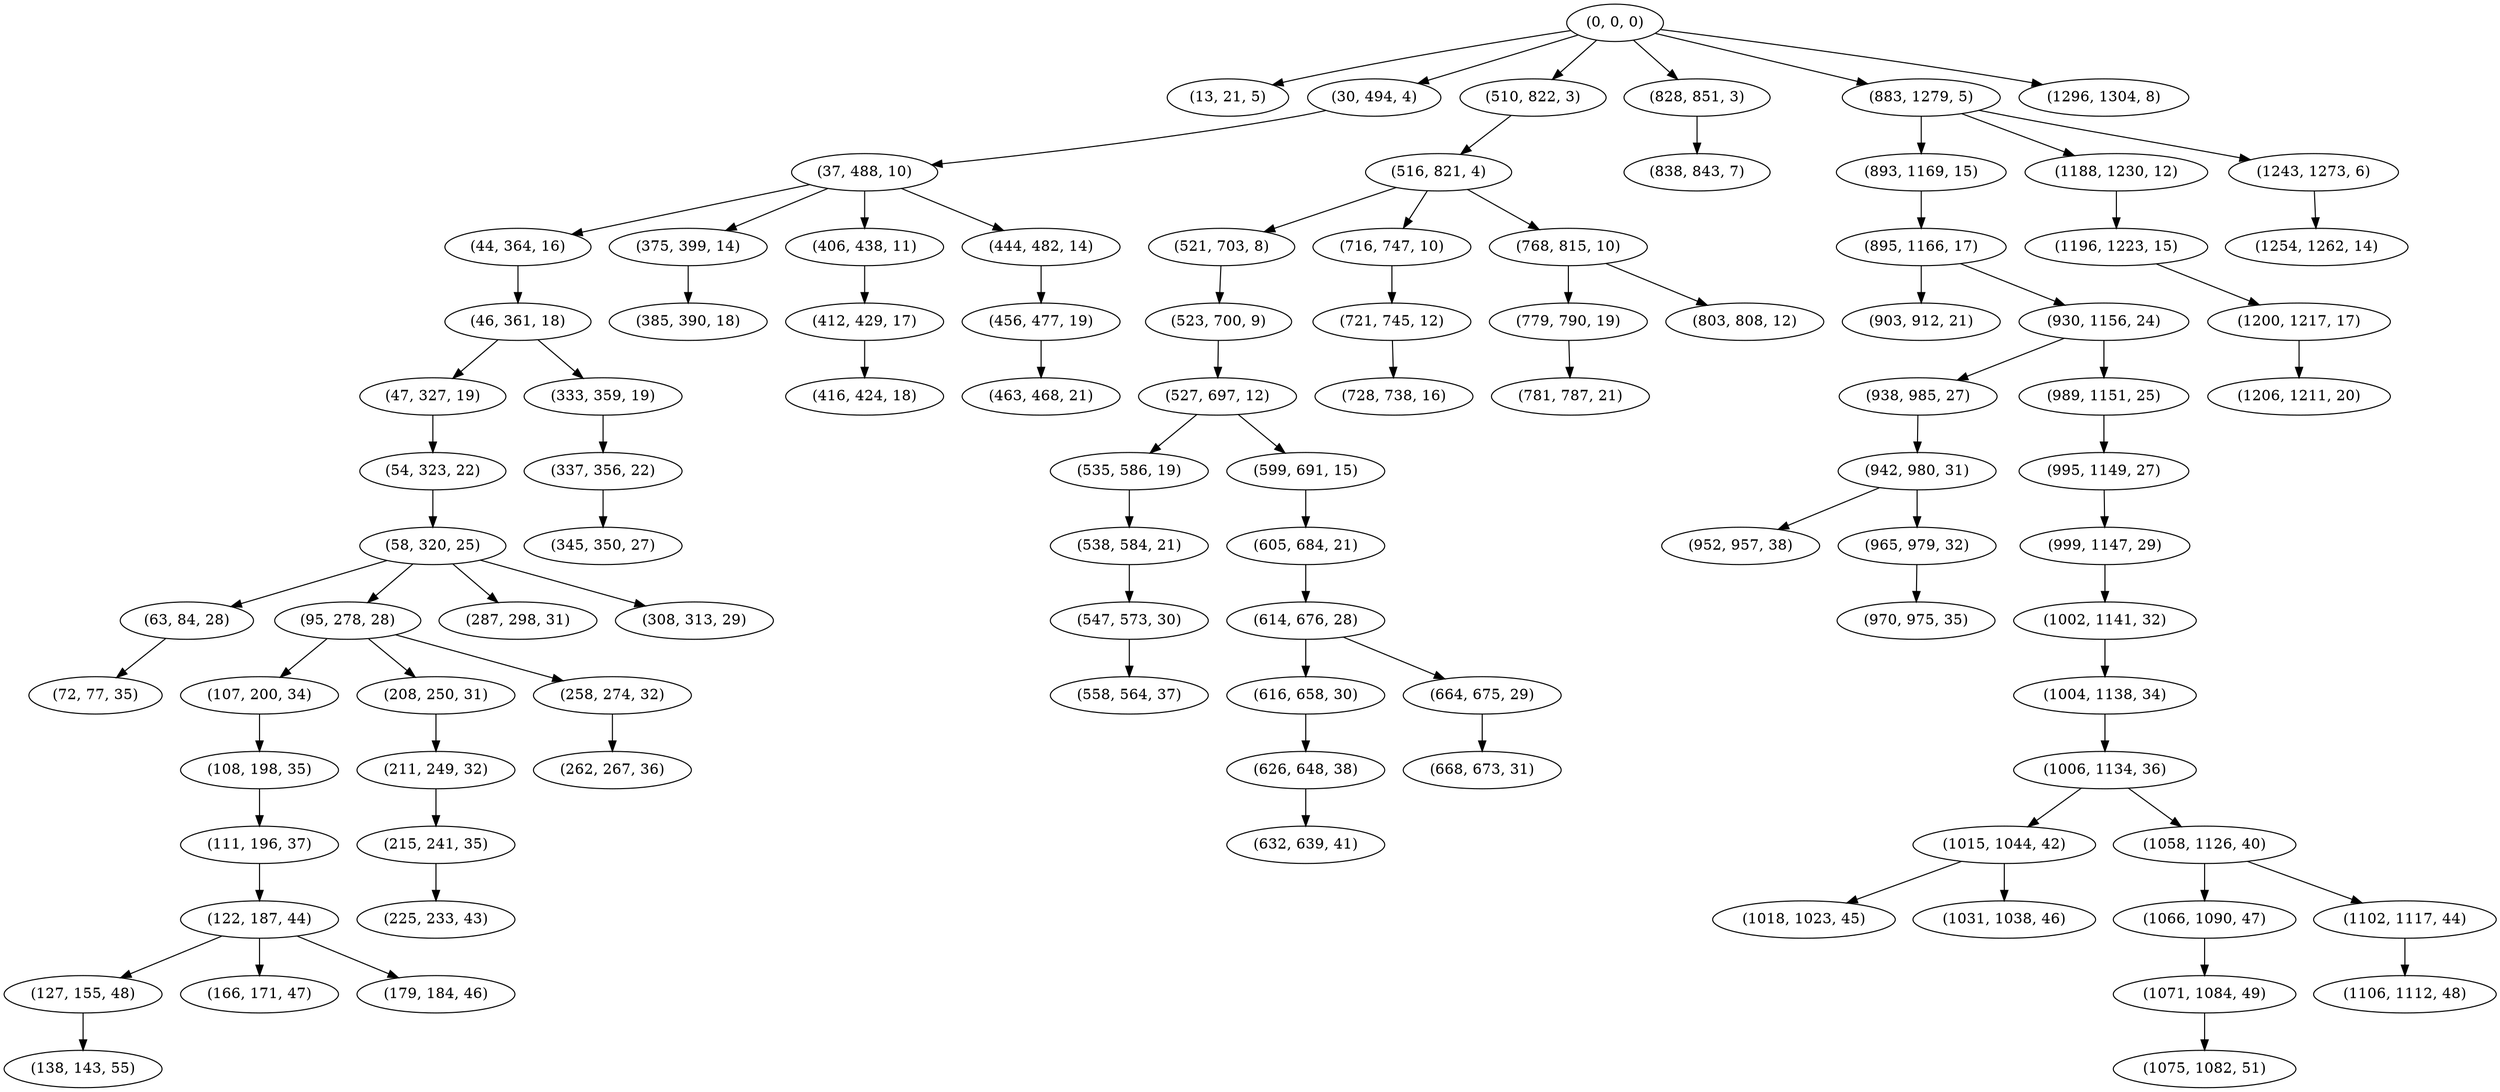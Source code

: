 digraph tree {
    "(0, 0, 0)";
    "(13, 21, 5)";
    "(30, 494, 4)";
    "(37, 488, 10)";
    "(44, 364, 16)";
    "(46, 361, 18)";
    "(47, 327, 19)";
    "(54, 323, 22)";
    "(58, 320, 25)";
    "(63, 84, 28)";
    "(72, 77, 35)";
    "(95, 278, 28)";
    "(107, 200, 34)";
    "(108, 198, 35)";
    "(111, 196, 37)";
    "(122, 187, 44)";
    "(127, 155, 48)";
    "(138, 143, 55)";
    "(166, 171, 47)";
    "(179, 184, 46)";
    "(208, 250, 31)";
    "(211, 249, 32)";
    "(215, 241, 35)";
    "(225, 233, 43)";
    "(258, 274, 32)";
    "(262, 267, 36)";
    "(287, 298, 31)";
    "(308, 313, 29)";
    "(333, 359, 19)";
    "(337, 356, 22)";
    "(345, 350, 27)";
    "(375, 399, 14)";
    "(385, 390, 18)";
    "(406, 438, 11)";
    "(412, 429, 17)";
    "(416, 424, 18)";
    "(444, 482, 14)";
    "(456, 477, 19)";
    "(463, 468, 21)";
    "(510, 822, 3)";
    "(516, 821, 4)";
    "(521, 703, 8)";
    "(523, 700, 9)";
    "(527, 697, 12)";
    "(535, 586, 19)";
    "(538, 584, 21)";
    "(547, 573, 30)";
    "(558, 564, 37)";
    "(599, 691, 15)";
    "(605, 684, 21)";
    "(614, 676, 28)";
    "(616, 658, 30)";
    "(626, 648, 38)";
    "(632, 639, 41)";
    "(664, 675, 29)";
    "(668, 673, 31)";
    "(716, 747, 10)";
    "(721, 745, 12)";
    "(728, 738, 16)";
    "(768, 815, 10)";
    "(779, 790, 19)";
    "(781, 787, 21)";
    "(803, 808, 12)";
    "(828, 851, 3)";
    "(838, 843, 7)";
    "(883, 1279, 5)";
    "(893, 1169, 15)";
    "(895, 1166, 17)";
    "(903, 912, 21)";
    "(930, 1156, 24)";
    "(938, 985, 27)";
    "(942, 980, 31)";
    "(952, 957, 38)";
    "(965, 979, 32)";
    "(970, 975, 35)";
    "(989, 1151, 25)";
    "(995, 1149, 27)";
    "(999, 1147, 29)";
    "(1002, 1141, 32)";
    "(1004, 1138, 34)";
    "(1006, 1134, 36)";
    "(1015, 1044, 42)";
    "(1018, 1023, 45)";
    "(1031, 1038, 46)";
    "(1058, 1126, 40)";
    "(1066, 1090, 47)";
    "(1071, 1084, 49)";
    "(1075, 1082, 51)";
    "(1102, 1117, 44)";
    "(1106, 1112, 48)";
    "(1188, 1230, 12)";
    "(1196, 1223, 15)";
    "(1200, 1217, 17)";
    "(1206, 1211, 20)";
    "(1243, 1273, 6)";
    "(1254, 1262, 14)";
    "(1296, 1304, 8)";
    "(0, 0, 0)" -> "(13, 21, 5)";
    "(0, 0, 0)" -> "(30, 494, 4)";
    "(0, 0, 0)" -> "(510, 822, 3)";
    "(0, 0, 0)" -> "(828, 851, 3)";
    "(0, 0, 0)" -> "(883, 1279, 5)";
    "(0, 0, 0)" -> "(1296, 1304, 8)";
    "(30, 494, 4)" -> "(37, 488, 10)";
    "(37, 488, 10)" -> "(44, 364, 16)";
    "(37, 488, 10)" -> "(375, 399, 14)";
    "(37, 488, 10)" -> "(406, 438, 11)";
    "(37, 488, 10)" -> "(444, 482, 14)";
    "(44, 364, 16)" -> "(46, 361, 18)";
    "(46, 361, 18)" -> "(47, 327, 19)";
    "(46, 361, 18)" -> "(333, 359, 19)";
    "(47, 327, 19)" -> "(54, 323, 22)";
    "(54, 323, 22)" -> "(58, 320, 25)";
    "(58, 320, 25)" -> "(63, 84, 28)";
    "(58, 320, 25)" -> "(95, 278, 28)";
    "(58, 320, 25)" -> "(287, 298, 31)";
    "(58, 320, 25)" -> "(308, 313, 29)";
    "(63, 84, 28)" -> "(72, 77, 35)";
    "(95, 278, 28)" -> "(107, 200, 34)";
    "(95, 278, 28)" -> "(208, 250, 31)";
    "(95, 278, 28)" -> "(258, 274, 32)";
    "(107, 200, 34)" -> "(108, 198, 35)";
    "(108, 198, 35)" -> "(111, 196, 37)";
    "(111, 196, 37)" -> "(122, 187, 44)";
    "(122, 187, 44)" -> "(127, 155, 48)";
    "(122, 187, 44)" -> "(166, 171, 47)";
    "(122, 187, 44)" -> "(179, 184, 46)";
    "(127, 155, 48)" -> "(138, 143, 55)";
    "(208, 250, 31)" -> "(211, 249, 32)";
    "(211, 249, 32)" -> "(215, 241, 35)";
    "(215, 241, 35)" -> "(225, 233, 43)";
    "(258, 274, 32)" -> "(262, 267, 36)";
    "(333, 359, 19)" -> "(337, 356, 22)";
    "(337, 356, 22)" -> "(345, 350, 27)";
    "(375, 399, 14)" -> "(385, 390, 18)";
    "(406, 438, 11)" -> "(412, 429, 17)";
    "(412, 429, 17)" -> "(416, 424, 18)";
    "(444, 482, 14)" -> "(456, 477, 19)";
    "(456, 477, 19)" -> "(463, 468, 21)";
    "(510, 822, 3)" -> "(516, 821, 4)";
    "(516, 821, 4)" -> "(521, 703, 8)";
    "(516, 821, 4)" -> "(716, 747, 10)";
    "(516, 821, 4)" -> "(768, 815, 10)";
    "(521, 703, 8)" -> "(523, 700, 9)";
    "(523, 700, 9)" -> "(527, 697, 12)";
    "(527, 697, 12)" -> "(535, 586, 19)";
    "(527, 697, 12)" -> "(599, 691, 15)";
    "(535, 586, 19)" -> "(538, 584, 21)";
    "(538, 584, 21)" -> "(547, 573, 30)";
    "(547, 573, 30)" -> "(558, 564, 37)";
    "(599, 691, 15)" -> "(605, 684, 21)";
    "(605, 684, 21)" -> "(614, 676, 28)";
    "(614, 676, 28)" -> "(616, 658, 30)";
    "(614, 676, 28)" -> "(664, 675, 29)";
    "(616, 658, 30)" -> "(626, 648, 38)";
    "(626, 648, 38)" -> "(632, 639, 41)";
    "(664, 675, 29)" -> "(668, 673, 31)";
    "(716, 747, 10)" -> "(721, 745, 12)";
    "(721, 745, 12)" -> "(728, 738, 16)";
    "(768, 815, 10)" -> "(779, 790, 19)";
    "(768, 815, 10)" -> "(803, 808, 12)";
    "(779, 790, 19)" -> "(781, 787, 21)";
    "(828, 851, 3)" -> "(838, 843, 7)";
    "(883, 1279, 5)" -> "(893, 1169, 15)";
    "(883, 1279, 5)" -> "(1188, 1230, 12)";
    "(883, 1279, 5)" -> "(1243, 1273, 6)";
    "(893, 1169, 15)" -> "(895, 1166, 17)";
    "(895, 1166, 17)" -> "(903, 912, 21)";
    "(895, 1166, 17)" -> "(930, 1156, 24)";
    "(930, 1156, 24)" -> "(938, 985, 27)";
    "(930, 1156, 24)" -> "(989, 1151, 25)";
    "(938, 985, 27)" -> "(942, 980, 31)";
    "(942, 980, 31)" -> "(952, 957, 38)";
    "(942, 980, 31)" -> "(965, 979, 32)";
    "(965, 979, 32)" -> "(970, 975, 35)";
    "(989, 1151, 25)" -> "(995, 1149, 27)";
    "(995, 1149, 27)" -> "(999, 1147, 29)";
    "(999, 1147, 29)" -> "(1002, 1141, 32)";
    "(1002, 1141, 32)" -> "(1004, 1138, 34)";
    "(1004, 1138, 34)" -> "(1006, 1134, 36)";
    "(1006, 1134, 36)" -> "(1015, 1044, 42)";
    "(1006, 1134, 36)" -> "(1058, 1126, 40)";
    "(1015, 1044, 42)" -> "(1018, 1023, 45)";
    "(1015, 1044, 42)" -> "(1031, 1038, 46)";
    "(1058, 1126, 40)" -> "(1066, 1090, 47)";
    "(1058, 1126, 40)" -> "(1102, 1117, 44)";
    "(1066, 1090, 47)" -> "(1071, 1084, 49)";
    "(1071, 1084, 49)" -> "(1075, 1082, 51)";
    "(1102, 1117, 44)" -> "(1106, 1112, 48)";
    "(1188, 1230, 12)" -> "(1196, 1223, 15)";
    "(1196, 1223, 15)" -> "(1200, 1217, 17)";
    "(1200, 1217, 17)" -> "(1206, 1211, 20)";
    "(1243, 1273, 6)" -> "(1254, 1262, 14)";
}
